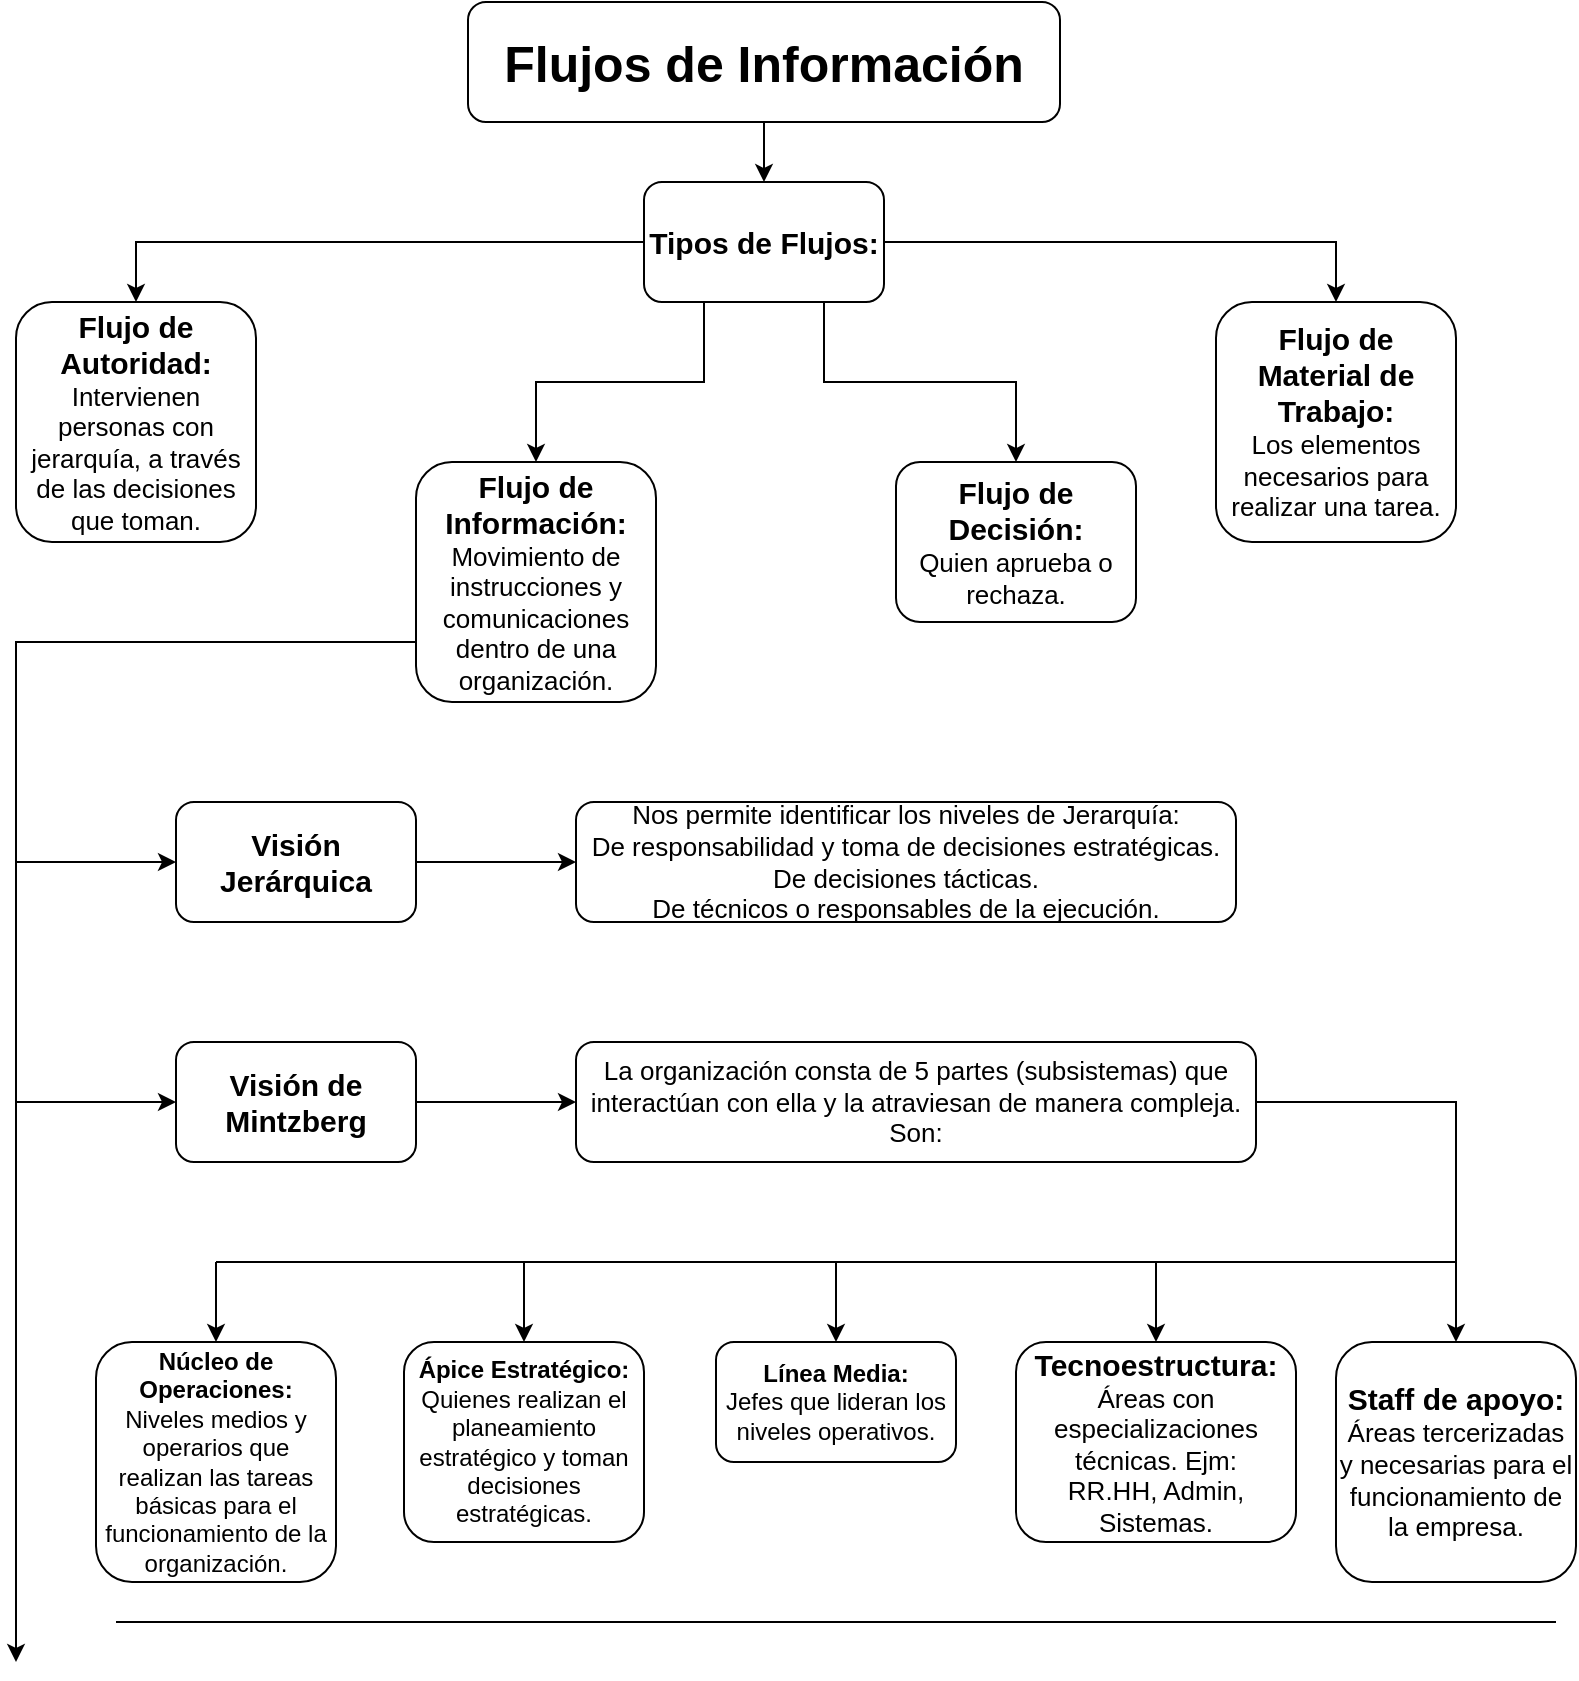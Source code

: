 <mxfile version="24.2.2" type="github">
  <diagram name="Página-1" id="n3o9mjKdTbcDdczt1gTQ">
    <mxGraphModel dx="1042" dy="2907" grid="1" gridSize="10" guides="1" tooltips="1" connect="1" arrows="1" fold="1" page="1" pageScale="1" pageWidth="827" pageHeight="1169" math="0" shadow="0">
      <root>
        <mxCell id="0" />
        <mxCell id="1" parent="0" />
        <mxCell id="2IZoNkK_qG3YMHS8xNJz-13" style="edgeStyle=orthogonalEdgeStyle;rounded=0;orthogonalLoop=1;jettySize=auto;html=1;" parent="1" source="2IZoNkK_qG3YMHS8xNJz-11" target="2IZoNkK_qG3YMHS8xNJz-12" edge="1">
          <mxGeometry relative="1" as="geometry" />
        </mxCell>
        <mxCell id="2IZoNkK_qG3YMHS8xNJz-11" value="&lt;b&gt;&lt;font style=&quot;font-size: 25px;&quot;&gt;Flujos de Información&lt;/font&gt;&lt;/b&gt;" style="rounded=1;whiteSpace=wrap;html=1;" parent="1" vertex="1">
          <mxGeometry x="266" y="-2310" width="296" height="60" as="geometry" />
        </mxCell>
        <mxCell id="2IZoNkK_qG3YMHS8xNJz-18" style="edgeStyle=orthogonalEdgeStyle;rounded=0;orthogonalLoop=1;jettySize=auto;html=1;entryX=0.5;entryY=0;entryDx=0;entryDy=0;" parent="1" source="2IZoNkK_qG3YMHS8xNJz-12" target="2IZoNkK_qG3YMHS8xNJz-15" edge="1">
          <mxGeometry relative="1" as="geometry" />
        </mxCell>
        <mxCell id="2IZoNkK_qG3YMHS8xNJz-19" style="edgeStyle=orthogonalEdgeStyle;rounded=0;orthogonalLoop=1;jettySize=auto;html=1;exitX=0.25;exitY=1;exitDx=0;exitDy=0;entryX=0.5;entryY=0;entryDx=0;entryDy=0;" parent="1" source="2IZoNkK_qG3YMHS8xNJz-12" target="2IZoNkK_qG3YMHS8xNJz-14" edge="1">
          <mxGeometry relative="1" as="geometry" />
        </mxCell>
        <mxCell id="2IZoNkK_qG3YMHS8xNJz-20" style="edgeStyle=orthogonalEdgeStyle;rounded=0;orthogonalLoop=1;jettySize=auto;html=1;exitX=0.75;exitY=1;exitDx=0;exitDy=0;" parent="1" source="2IZoNkK_qG3YMHS8xNJz-12" target="2IZoNkK_qG3YMHS8xNJz-16" edge="1">
          <mxGeometry relative="1" as="geometry" />
        </mxCell>
        <mxCell id="2IZoNkK_qG3YMHS8xNJz-21" style="edgeStyle=orthogonalEdgeStyle;rounded=0;orthogonalLoop=1;jettySize=auto;html=1;entryX=0.5;entryY=0;entryDx=0;entryDy=0;" parent="1" source="2IZoNkK_qG3YMHS8xNJz-12" target="2IZoNkK_qG3YMHS8xNJz-17" edge="1">
          <mxGeometry relative="1" as="geometry" />
        </mxCell>
        <mxCell id="2IZoNkK_qG3YMHS8xNJz-12" value="&lt;b&gt;&lt;font style=&quot;font-size: 15px;&quot;&gt;Tipos de Flujos:&lt;/font&gt;&lt;/b&gt;" style="rounded=1;whiteSpace=wrap;html=1;" parent="1" vertex="1">
          <mxGeometry x="354" y="-2220" width="120" height="60" as="geometry" />
        </mxCell>
        <mxCell id="2IZoNkK_qG3YMHS8xNJz-22" style="edgeStyle=orthogonalEdgeStyle;rounded=0;orthogonalLoop=1;jettySize=auto;html=1;exitX=0;exitY=0.75;exitDx=0;exitDy=0;" parent="1" source="2IZoNkK_qG3YMHS8xNJz-14" edge="1">
          <mxGeometry relative="1" as="geometry">
            <mxPoint x="40" y="-1480" as="targetPoint" />
            <Array as="points">
              <mxPoint x="40" y="-1990" />
            </Array>
          </mxGeometry>
        </mxCell>
        <mxCell id="2IZoNkK_qG3YMHS8xNJz-14" value="&lt;b style=&quot;font-size: 15px;&quot;&gt;&lt;font style=&quot;font-size: 15px;&quot;&gt;Flujo de Información:&lt;/font&gt;&lt;/b&gt;&lt;div style=&quot;&quot;&gt;&lt;font style=&quot;font-size: 13px;&quot;&gt;Movimiento de instrucciones y comunicaciones dentro de una organización.&lt;/font&gt;&lt;/div&gt;" style="rounded=1;whiteSpace=wrap;html=1;" parent="1" vertex="1">
          <mxGeometry x="240" y="-2080" width="120" height="120" as="geometry" />
        </mxCell>
        <mxCell id="2IZoNkK_qG3YMHS8xNJz-15" value="&lt;b style=&quot;font-size: 15px;&quot;&gt;&lt;font style=&quot;font-size: 15px;&quot;&gt;Flujo de Autoridad:&lt;/font&gt;&lt;/b&gt;&lt;div style=&quot;&quot;&gt;&lt;font style=&quot;font-size: 13px;&quot;&gt;Intervienen personas con jerarquía, a través de las decisiones que toman.&lt;/font&gt;&lt;/div&gt;" style="rounded=1;whiteSpace=wrap;html=1;" parent="1" vertex="1">
          <mxGeometry x="40" y="-2160" width="120" height="120" as="geometry" />
        </mxCell>
        <mxCell id="2IZoNkK_qG3YMHS8xNJz-16" value="&lt;b&gt;&lt;font style=&quot;font-size: 15px;&quot;&gt;Flujo de Decisión:&lt;/font&gt;&lt;/b&gt;&lt;div&gt;&lt;font style=&quot;font-size: 13px;&quot;&gt;Quien aprueba o rechaza.&lt;/font&gt;&lt;/div&gt;" style="rounded=1;whiteSpace=wrap;html=1;" parent="1" vertex="1">
          <mxGeometry x="480" y="-2080" width="120" height="80" as="geometry" />
        </mxCell>
        <mxCell id="2IZoNkK_qG3YMHS8xNJz-17" value="&lt;b&gt;&lt;font style=&quot;font-size: 15px;&quot;&gt;Flujo de Material de Trabajo:&lt;/font&gt;&lt;/b&gt;&lt;div&gt;&lt;span style=&quot;font-size: 13px;&quot;&gt;Los elementos necesarios para realizar una tarea.&lt;/span&gt;&lt;/div&gt;" style="rounded=1;whiteSpace=wrap;html=1;" parent="1" vertex="1">
          <mxGeometry x="640" y="-2160" width="120" height="120" as="geometry" />
        </mxCell>
        <mxCell id="2IZoNkK_qG3YMHS8xNJz-26" style="edgeStyle=orthogonalEdgeStyle;rounded=0;orthogonalLoop=1;jettySize=auto;html=1;" parent="1" source="2IZoNkK_qG3YMHS8xNJz-23" target="2IZoNkK_qG3YMHS8xNJz-27" edge="1">
          <mxGeometry relative="1" as="geometry">
            <mxPoint x="320" y="-1880" as="targetPoint" />
          </mxGeometry>
        </mxCell>
        <mxCell id="2IZoNkK_qG3YMHS8xNJz-23" value="&lt;b&gt;&lt;font style=&quot;font-size: 15px;&quot;&gt;Visión Jerárquica&lt;/font&gt;&lt;/b&gt;" style="rounded=1;whiteSpace=wrap;html=1;" parent="1" vertex="1">
          <mxGeometry x="120" y="-1910" width="120" height="60" as="geometry" />
        </mxCell>
        <mxCell id="2IZoNkK_qG3YMHS8xNJz-25" value="" style="endArrow=classic;html=1;rounded=0;" parent="1" edge="1">
          <mxGeometry width="50" height="50" relative="1" as="geometry">
            <mxPoint x="40" y="-1880" as="sourcePoint" />
            <mxPoint x="120" y="-1880" as="targetPoint" />
          </mxGeometry>
        </mxCell>
        <mxCell id="2IZoNkK_qG3YMHS8xNJz-27" value="&lt;font style=&quot;font-size: 13px;&quot;&gt;Nos permite identificar los niveles de Jerarquía:&lt;/font&gt;&lt;div style=&quot;font-size: 13px;&quot;&gt;&lt;font style=&quot;font-size: 13px;&quot;&gt;De responsabilidad y toma de decisiones estratégicas.&lt;/font&gt;&lt;/div&gt;&lt;div style=&quot;font-size: 13px;&quot;&gt;&lt;font style=&quot;font-size: 13px;&quot;&gt;De decisiones tácticas.&lt;/font&gt;&lt;/div&gt;&lt;div style=&quot;font-size: 13px;&quot;&gt;&lt;font style=&quot;font-size: 13px;&quot;&gt;De técnicos o responsables de la ejecución.&lt;/font&gt;&lt;/div&gt;" style="rounded=1;whiteSpace=wrap;html=1;" parent="1" vertex="1">
          <mxGeometry x="320" y="-1910" width="330" height="60" as="geometry" />
        </mxCell>
        <mxCell id="2IZoNkK_qG3YMHS8xNJz-34" style="edgeStyle=orthogonalEdgeStyle;rounded=0;orthogonalLoop=1;jettySize=auto;html=1;entryX=0;entryY=0.5;entryDx=0;entryDy=0;" parent="1" source="2IZoNkK_qG3YMHS8xNJz-29" target="2IZoNkK_qG3YMHS8xNJz-32" edge="1">
          <mxGeometry relative="1" as="geometry" />
        </mxCell>
        <mxCell id="2IZoNkK_qG3YMHS8xNJz-29" value="&lt;b&gt;&lt;font style=&quot;font-size: 15px;&quot;&gt;Visión de Mintzberg&lt;/font&gt;&lt;/b&gt;" style="rounded=1;whiteSpace=wrap;html=1;" parent="1" vertex="1">
          <mxGeometry x="120" y="-1790" width="120" height="60" as="geometry" />
        </mxCell>
        <mxCell id="2IZoNkK_qG3YMHS8xNJz-30" value="" style="endArrow=classic;html=1;rounded=0;entryX=0;entryY=0.5;entryDx=0;entryDy=0;" parent="1" target="2IZoNkK_qG3YMHS8xNJz-29" edge="1">
          <mxGeometry width="50" height="50" relative="1" as="geometry">
            <mxPoint x="40" y="-1760" as="sourcePoint" />
            <mxPoint x="440" y="-2010" as="targetPoint" />
          </mxGeometry>
        </mxCell>
        <mxCell id="2IZoNkK_qG3YMHS8xNJz-32" value="&lt;font style=&quot;font-size: 13px;&quot;&gt;La organización consta de 5 partes (subsistemas) que interactúan con ella y la atraviesan de manera compleja. Son:&lt;/font&gt;" style="rounded=1;whiteSpace=wrap;html=1;" parent="1" vertex="1">
          <mxGeometry x="320" y="-1790" width="340" height="60" as="geometry" />
        </mxCell>
        <mxCell id="2IZoNkK_qG3YMHS8xNJz-35" value="" style="endArrow=none;html=1;rounded=0;" parent="1" edge="1">
          <mxGeometry width="50" height="50" relative="1" as="geometry">
            <mxPoint x="140" y="-1680" as="sourcePoint" />
            <mxPoint x="760" y="-1680" as="targetPoint" />
          </mxGeometry>
        </mxCell>
        <mxCell id="2IZoNkK_qG3YMHS8xNJz-36" value="&lt;b&gt;Núcleo de Operaciones:&lt;/b&gt;&lt;div&gt;Niveles medios y operarios que realizan las tareas básicas para el funcionamiento de la organización.&lt;/div&gt;" style="rounded=1;whiteSpace=wrap;html=1;" parent="1" vertex="1">
          <mxGeometry x="80" y="-1640" width="120" height="120" as="geometry" />
        </mxCell>
        <mxCell id="2IZoNkK_qG3YMHS8xNJz-37" value="&lt;b&gt;Ápice Estratégico:&lt;/b&gt;&lt;div&gt;Quienes realizan el planeamiento estratégico y toman decisiones estratégicas.&lt;/div&gt;" style="rounded=1;whiteSpace=wrap;html=1;" parent="1" vertex="1">
          <mxGeometry x="234" y="-1640" width="120" height="100" as="geometry" />
        </mxCell>
        <mxCell id="2IZoNkK_qG3YMHS8xNJz-38" value="&lt;b&gt;Línea Media:&lt;/b&gt;&lt;div&gt;Jefes que lideran los niveles operativos.&lt;/div&gt;" style="rounded=1;whiteSpace=wrap;html=1;" parent="1" vertex="1">
          <mxGeometry x="390" y="-1640" width="120" height="60" as="geometry" />
        </mxCell>
        <mxCell id="2IZoNkK_qG3YMHS8xNJz-39" value="&lt;b&gt;&lt;font style=&quot;font-size: 15px;&quot;&gt;Tecnoestructura:&lt;/font&gt;&lt;/b&gt;&lt;div style=&quot;font-size: 13px;&quot;&gt;&lt;font style=&quot;font-size: 13px;&quot;&gt;Áreas con especializaciones técnicas. Ejm:&lt;/font&gt;&lt;/div&gt;&lt;div style=&quot;font-size: 13px;&quot;&gt;&lt;font style=&quot;font-size: 13px;&quot;&gt;RR.HH, Admin, Sistemas.&lt;/font&gt;&lt;/div&gt;" style="rounded=1;whiteSpace=wrap;html=1;" parent="1" vertex="1">
          <mxGeometry x="540" y="-1640" width="140" height="100" as="geometry" />
        </mxCell>
        <mxCell id="2IZoNkK_qG3YMHS8xNJz-40" value="&lt;b&gt;&lt;font style=&quot;font-size: 15px;&quot;&gt;Staff de apoyo:&lt;/font&gt;&lt;/b&gt;&lt;div&gt;&lt;font style=&quot;font-size: 13px;&quot;&gt;Áreas tercerizadas y necesarias para el funcionamiento de la empresa.&lt;/font&gt;&lt;/div&gt;" style="rounded=1;whiteSpace=wrap;html=1;" parent="1" vertex="1">
          <mxGeometry x="700" y="-1640" width="120" height="120" as="geometry" />
        </mxCell>
        <mxCell id="2IZoNkK_qG3YMHS8xNJz-42" value="" style="endArrow=classic;html=1;rounded=0;entryX=0.5;entryY=0;entryDx=0;entryDy=0;" parent="1" target="2IZoNkK_qG3YMHS8xNJz-36" edge="1">
          <mxGeometry width="50" height="50" relative="1" as="geometry">
            <mxPoint x="140" y="-1680" as="sourcePoint" />
            <mxPoint x="440" y="-1680" as="targetPoint" />
          </mxGeometry>
        </mxCell>
        <mxCell id="2IZoNkK_qG3YMHS8xNJz-43" value="" style="endArrow=classic;html=1;rounded=0;entryX=0.5;entryY=0;entryDx=0;entryDy=0;" parent="1" target="2IZoNkK_qG3YMHS8xNJz-40" edge="1">
          <mxGeometry width="50" height="50" relative="1" as="geometry">
            <mxPoint x="760" y="-1680" as="sourcePoint" />
            <mxPoint x="440" y="-1680" as="targetPoint" />
          </mxGeometry>
        </mxCell>
        <mxCell id="2IZoNkK_qG3YMHS8xNJz-45" value="" style="endArrow=classic;html=1;rounded=0;entryX=0.5;entryY=0;entryDx=0;entryDy=0;" parent="1" target="2IZoNkK_qG3YMHS8xNJz-37" edge="1">
          <mxGeometry width="50" height="50" relative="1" as="geometry">
            <mxPoint x="294" y="-1680" as="sourcePoint" />
            <mxPoint x="440" y="-1680" as="targetPoint" />
          </mxGeometry>
        </mxCell>
        <mxCell id="2IZoNkK_qG3YMHS8xNJz-46" value="" style="endArrow=classic;html=1;rounded=0;entryX=0.5;entryY=0;entryDx=0;entryDy=0;" parent="1" target="2IZoNkK_qG3YMHS8xNJz-38" edge="1">
          <mxGeometry width="50" height="50" relative="1" as="geometry">
            <mxPoint x="450" y="-1680" as="sourcePoint" />
            <mxPoint x="440" y="-1680" as="targetPoint" />
          </mxGeometry>
        </mxCell>
        <mxCell id="2IZoNkK_qG3YMHS8xNJz-47" value="" style="endArrow=classic;html=1;rounded=0;entryX=0.5;entryY=0;entryDx=0;entryDy=0;" parent="1" target="2IZoNkK_qG3YMHS8xNJz-39" edge="1">
          <mxGeometry width="50" height="50" relative="1" as="geometry">
            <mxPoint x="610" y="-1680" as="sourcePoint" />
            <mxPoint x="440" y="-1680" as="targetPoint" />
          </mxGeometry>
        </mxCell>
        <mxCell id="2IZoNkK_qG3YMHS8xNJz-50" value="" style="endArrow=none;html=1;rounded=0;exitX=1;exitY=0.5;exitDx=0;exitDy=0;" parent="1" source="2IZoNkK_qG3YMHS8xNJz-32" edge="1">
          <mxGeometry width="50" height="50" relative="1" as="geometry">
            <mxPoint x="390" y="-1570" as="sourcePoint" />
            <mxPoint x="760" y="-1680" as="targetPoint" />
            <Array as="points">
              <mxPoint x="760" y="-1760" />
            </Array>
          </mxGeometry>
        </mxCell>
        <mxCell id="12Af9CAwo4s9CcQpRs8L-1" value="" style="endArrow=none;html=1;rounded=0;" edge="1" parent="1">
          <mxGeometry width="50" height="50" relative="1" as="geometry">
            <mxPoint x="90" y="-1500" as="sourcePoint" />
            <mxPoint x="810" y="-1500" as="targetPoint" />
          </mxGeometry>
        </mxCell>
      </root>
    </mxGraphModel>
  </diagram>
</mxfile>
